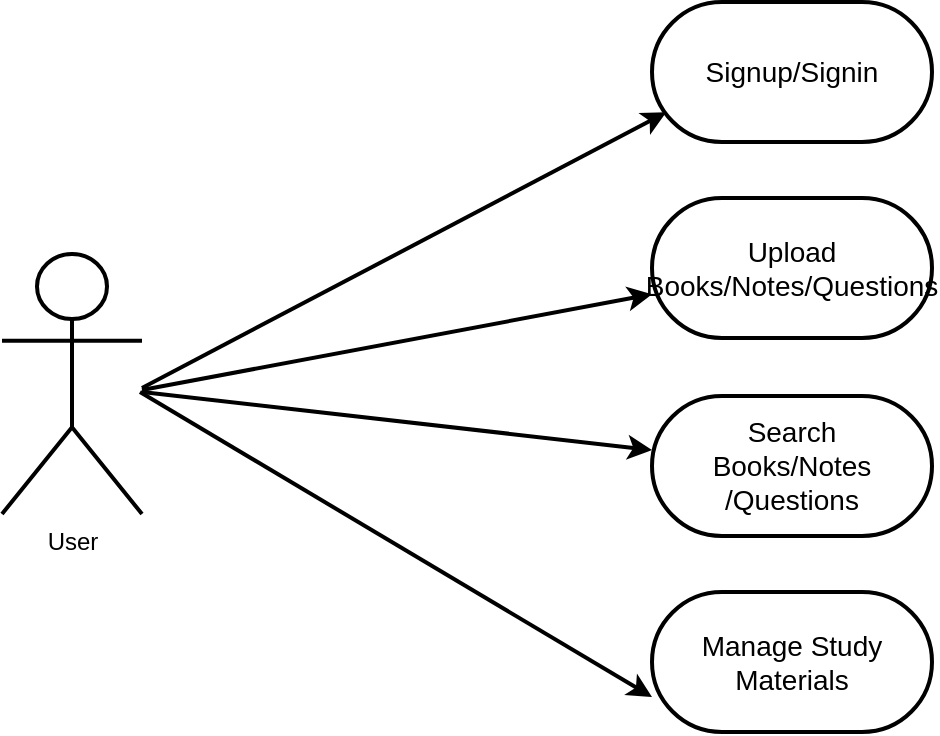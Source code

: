 <mxfile version="24.7.7">
  <diagram name="Page-1" id="pmneZQhOEZRw2qMGqoX9">
    <mxGraphModel dx="1942" dy="700" grid="0" gridSize="10" guides="1" tooltips="1" connect="1" arrows="1" fold="1" page="0" pageScale="1" pageWidth="850" pageHeight="1100" background="none" math="0" shadow="0">
      <root>
        <mxCell id="0" />
        <mxCell id="1" parent="0" />
        <mxCell id="Ed8bin7PkGH-NbR1iN03-3" value="" style="rounded=1;orthogonalLoop=1;jettySize=auto;html=1;entryX=0.051;entryY=0.788;entryDx=0;entryDy=0;entryPerimeter=0;strokeWidth=2;fillColor=none;" edge="1" parent="1" target="Ed8bin7PkGH-NbR1iN03-2">
          <mxGeometry relative="1" as="geometry">
            <mxPoint x="237" y="599" as="sourcePoint" />
          </mxGeometry>
        </mxCell>
        <mxCell id="Ed8bin7PkGH-NbR1iN03-6" value="" style="rounded=1;orthogonalLoop=1;jettySize=auto;html=1;strokeWidth=2;fillColor=none;" edge="1" parent="1" target="Ed8bin7PkGH-NbR1iN03-5">
          <mxGeometry relative="1" as="geometry">
            <mxPoint x="237" y="600" as="sourcePoint" />
          </mxGeometry>
        </mxCell>
        <mxCell id="Ed8bin7PkGH-NbR1iN03-9" style="rounded=1;orthogonalLoop=1;jettySize=auto;html=1;strokeWidth=2;fillColor=none;" edge="1" parent="1" source="Ed8bin7PkGH-NbR1iN03-1" target="Ed8bin7PkGH-NbR1iN03-7">
          <mxGeometry relative="1" as="geometry" />
        </mxCell>
        <mxCell id="Ed8bin7PkGH-NbR1iN03-10" style="rounded=1;orthogonalLoop=1;jettySize=auto;html=1;entryX=0;entryY=0.75;entryDx=0;entryDy=0;strokeWidth=2;fillColor=none;" edge="1" parent="1" target="Ed8bin7PkGH-NbR1iN03-8">
          <mxGeometry relative="1" as="geometry">
            <mxPoint x="236" y="601" as="sourcePoint" />
          </mxGeometry>
        </mxCell>
        <mxCell id="Ed8bin7PkGH-NbR1iN03-1" value="User" style="shape=umlActor;verticalLabelPosition=bottom;verticalAlign=top;html=1;rounded=1;strokeWidth=2;fillColor=none;" vertex="1" parent="1">
          <mxGeometry x="167" y="532" width="70" height="130" as="geometry" />
        </mxCell>
        <mxCell id="Ed8bin7PkGH-NbR1iN03-2" value="&lt;font style=&quot;font-size: 14px;&quot;&gt;Signup/Signin&lt;/font&gt;" style="whiteSpace=wrap;html=1;verticalAlign=middle;rounded=1;arcSize=50;align=center;fontSize=14;strokeWidth=2;fontStyle=0;fillColor=none;" vertex="1" parent="1">
          <mxGeometry x="492" y="406" width="140" height="70" as="geometry" />
        </mxCell>
        <mxCell id="Ed8bin7PkGH-NbR1iN03-5" value="&lt;div&gt;&lt;font style=&quot;font-size: 14px;&quot;&gt;&lt;span&gt;Upload&lt;/span&gt;&lt;/font&gt;&lt;/div&gt;&lt;div&gt;&lt;font style=&quot;font-size: 14px;&quot;&gt;&lt;span&gt;Books/Notes/Questions&lt;/span&gt;&lt;/font&gt;&lt;/div&gt;" style="whiteSpace=wrap;html=1;verticalAlign=middle;rounded=1;arcSize=50;strokeWidth=2;fontStyle=0;align=center;horizontal=1;fillColor=none;" vertex="1" parent="1">
          <mxGeometry x="492" y="504" width="140" height="70" as="geometry" />
        </mxCell>
        <mxCell id="Ed8bin7PkGH-NbR1iN03-7" value="&lt;div&gt;&lt;font style=&quot;font-size: 14px;&quot;&gt;Search&lt;/font&gt;&lt;/div&gt;&lt;div&gt;&lt;font style=&quot;font-size: 14px;&quot;&gt;Books/Notes&lt;/font&gt;&lt;/div&gt;&lt;div&gt;&lt;font style=&quot;font-size: 14px;&quot;&gt;/Questions&lt;/font&gt;&lt;/div&gt;" style="whiteSpace=wrap;html=1;verticalAlign=middle;rounded=1;arcSize=50;strokeWidth=2;fontStyle=0;fillColor=none;" vertex="1" parent="1">
          <mxGeometry x="492" y="603" width="140" height="70" as="geometry" />
        </mxCell>
        <mxCell id="Ed8bin7PkGH-NbR1iN03-8" value="&lt;div style=&quot;font-size: 14px;&quot; align=&quot;center&quot;&gt;&lt;span style=&quot;&quot;&gt;Manage Study Materials&lt;/span&gt;&lt;br style=&quot;font-size: 14px;&quot;&gt;&lt;/div&gt;" style="whiteSpace=wrap;html=1;verticalAlign=middle;rounded=1;arcSize=50;strokeWidth=2;fontSize=14;fontStyle=0;fillColor=none;" vertex="1" parent="1">
          <mxGeometry x="492" y="701" width="140" height="70" as="geometry" />
        </mxCell>
      </root>
    </mxGraphModel>
  </diagram>
</mxfile>
